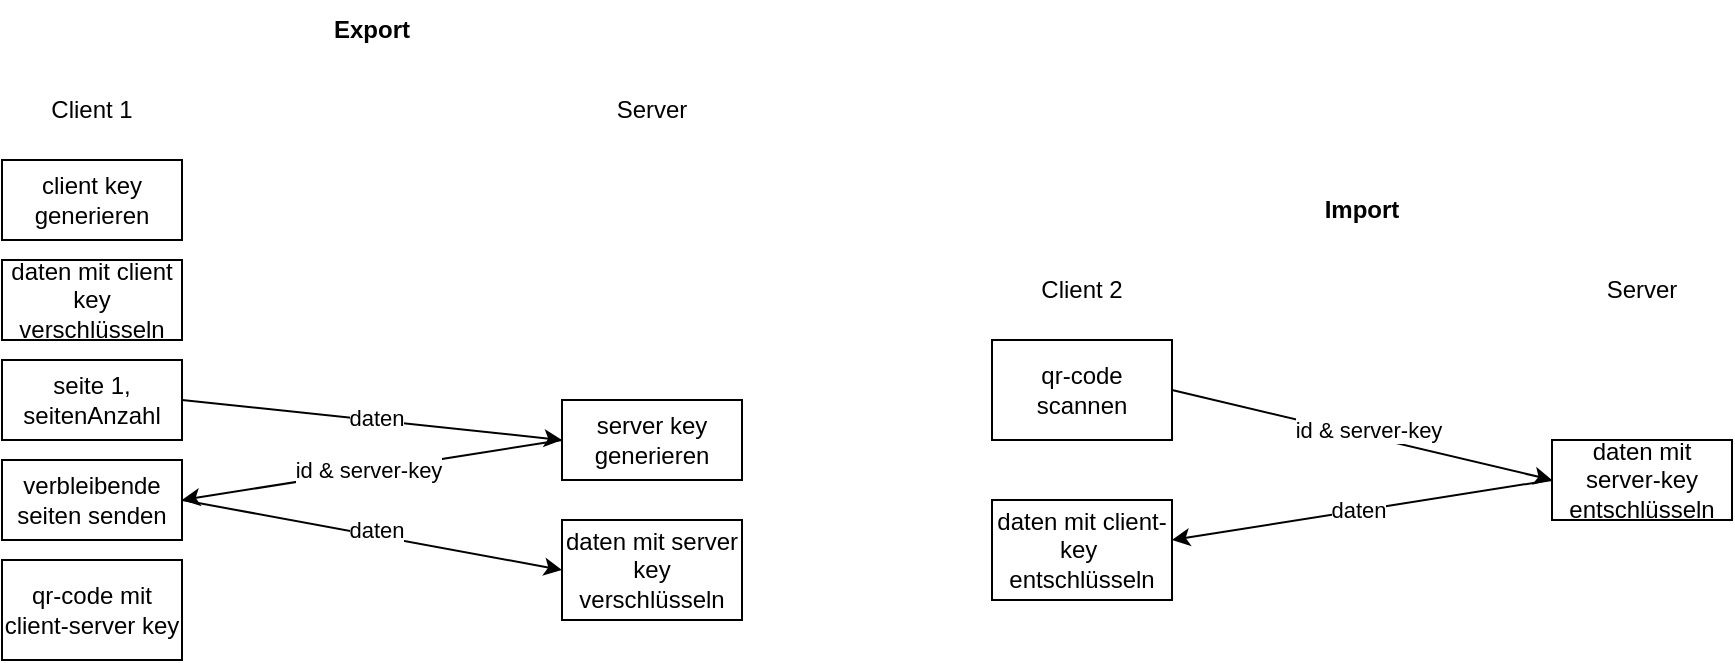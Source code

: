 <mxfile version="18.0.2"><diagram id="TvFOWpxEFgS4a_StZ9MY" name="Page-1"><mxGraphModel dx="730" dy="485" grid="1" gridSize="10" guides="1" tooltips="1" connect="1" arrows="1" fold="1" page="1" pageScale="1" pageWidth="850" pageHeight="1100" math="0" shadow="0"><root><mxCell id="0"/><mxCell id="1" parent="0"/><mxCell id="S2rr3iiQJ77iLmDz4qjH-1" value="Server" style="text;html=1;strokeColor=none;fillColor=none;align=center;verticalAlign=middle;whiteSpace=wrap;rounded=0;" vertex="1" parent="1"><mxGeometry x="590" y="360" width="60" height="30" as="geometry"/></mxCell><mxCell id="S2rr3iiQJ77iLmDz4qjH-2" value="Client 1" style="text;html=1;strokeColor=none;fillColor=none;align=center;verticalAlign=middle;whiteSpace=wrap;rounded=0;" vertex="1" parent="1"><mxGeometry x="310" y="360" width="60" height="30" as="geometry"/></mxCell><mxCell id="S2rr3iiQJ77iLmDz4qjH-7" value="" style="endArrow=classic;html=1;rounded=0;exitX=0;exitY=0.5;exitDx=0;exitDy=0;entryX=1;entryY=0.5;entryDx=0;entryDy=0;" edge="1" parent="1" source="S2rr3iiQJ77iLmDz4qjH-41" target="S2rr3iiQJ77iLmDz4qjH-24"><mxGeometry width="50" height="50" relative="1" as="geometry"><mxPoint x="600" y="580" as="sourcePoint"/><mxPoint x="390" y="600" as="targetPoint"/></mxGeometry></mxCell><mxCell id="S2rr3iiQJ77iLmDz4qjH-8" value="id &amp;amp; server-key" style="edgeLabel;html=1;align=center;verticalAlign=middle;resizable=0;points=[];" vertex="1" connectable="0" parent="S2rr3iiQJ77iLmDz4qjH-7"><mxGeometry x="-0.075" y="1" relative="1" as="geometry"><mxPoint x="-9" as="offset"/></mxGeometry></mxCell><mxCell id="S2rr3iiQJ77iLmDz4qjH-13" value="Client 2" style="text;html=1;strokeColor=none;fillColor=none;align=center;verticalAlign=middle;whiteSpace=wrap;rounded=0;" vertex="1" parent="1"><mxGeometry x="805" y="450" width="60" height="30" as="geometry"/></mxCell><mxCell id="S2rr3iiQJ77iLmDz4qjH-14" value="Server" style="text;html=1;strokeColor=none;fillColor=none;align=center;verticalAlign=middle;whiteSpace=wrap;rounded=0;" vertex="1" parent="1"><mxGeometry x="1085" y="450" width="60" height="30" as="geometry"/></mxCell><mxCell id="S2rr3iiQJ77iLmDz4qjH-20" value="client key generieren" style="rounded=0;whiteSpace=wrap;html=1;" vertex="1" parent="1"><mxGeometry x="295" y="400" width="90" height="40" as="geometry"/></mxCell><mxCell id="S2rr3iiQJ77iLmDz4qjH-23" value="daten mit server key verschlüsseln" style="rounded=0;whiteSpace=wrap;html=1;" vertex="1" parent="1"><mxGeometry x="575" y="580" width="90" height="50" as="geometry"/></mxCell><mxCell id="S2rr3iiQJ77iLmDz4qjH-24" value="verbleibende seiten senden" style="rounded=0;whiteSpace=wrap;html=1;" vertex="1" parent="1"><mxGeometry x="295" y="550" width="90" height="40" as="geometry"/></mxCell><mxCell id="S2rr3iiQJ77iLmDz4qjH-25" value="Export" style="text;html=1;strokeColor=none;fillColor=none;align=center;verticalAlign=middle;whiteSpace=wrap;rounded=0;fontStyle=1" vertex="1" parent="1"><mxGeometry x="450" y="320" width="60" height="30" as="geometry"/></mxCell><mxCell id="S2rr3iiQJ77iLmDz4qjH-26" value="Import" style="text;html=1;strokeColor=none;fillColor=none;align=center;verticalAlign=middle;whiteSpace=wrap;rounded=0;fontStyle=1" vertex="1" parent="1"><mxGeometry x="945" y="410" width="60" height="30" as="geometry"/></mxCell><mxCell id="S2rr3iiQJ77iLmDz4qjH-27" value="qr-code scannen" style="rounded=0;whiteSpace=wrap;html=1;" vertex="1" parent="1"><mxGeometry x="790" y="490" width="90" height="50" as="geometry"/></mxCell><mxCell id="S2rr3iiQJ77iLmDz4qjH-28" value="d" style="endArrow=classic;html=1;rounded=0;exitX=1;exitY=0.5;exitDx=0;exitDy=0;entryX=0;entryY=0.5;entryDx=0;entryDy=0;" edge="1" parent="1" source="S2rr3iiQJ77iLmDz4qjH-27" target="S2rr3iiQJ77iLmDz4qjH-31"><mxGeometry width="50" height="50" relative="1" as="geometry"><mxPoint x="895" y="510" as="sourcePoint"/><mxPoint x="1065" y="560" as="targetPoint"/></mxGeometry></mxCell><mxCell id="S2rr3iiQJ77iLmDz4qjH-29" value="id &amp;amp; server-key" style="edgeLabel;html=1;align=center;verticalAlign=middle;resizable=0;points=[];" vertex="1" connectable="0" parent="S2rr3iiQJ77iLmDz4qjH-28"><mxGeometry x="-0.075" y="1" relative="1" as="geometry"><mxPoint x="9" as="offset"/></mxGeometry></mxCell><mxCell id="S2rr3iiQJ77iLmDz4qjH-31" value="daten mit server-key entschlüsseln" style="rounded=0;whiteSpace=wrap;html=1;" vertex="1" parent="1"><mxGeometry x="1070" y="540" width="90" height="40" as="geometry"/></mxCell><mxCell id="S2rr3iiQJ77iLmDz4qjH-34" value="" style="endArrow=classic;html=1;rounded=0;exitX=0;exitY=0.5;exitDx=0;exitDy=0;entryX=1;entryY=0.5;entryDx=0;entryDy=0;" edge="1" parent="1"><mxGeometry width="50" height="50" relative="1" as="geometry"><mxPoint x="1070" y="560" as="sourcePoint"/><mxPoint x="880" y="590" as="targetPoint"/></mxGeometry></mxCell><mxCell id="S2rr3iiQJ77iLmDz4qjH-35" value="daten" style="edgeLabel;html=1;align=center;verticalAlign=middle;resizable=0;points=[];" vertex="1" connectable="0" parent="S2rr3iiQJ77iLmDz4qjH-34"><mxGeometry x="-0.075" y="1" relative="1" as="geometry"><mxPoint x="-9" as="offset"/></mxGeometry></mxCell><mxCell id="S2rr3iiQJ77iLmDz4qjH-36" value="daten mit client-key&amp;nbsp; entschlüsseln" style="rounded=0;whiteSpace=wrap;html=1;" vertex="1" parent="1"><mxGeometry x="790" y="570" width="90" height="50" as="geometry"/></mxCell><mxCell id="S2rr3iiQJ77iLmDz4qjH-37" value="seite 1,&lt;br&gt;seitenAnzahl" style="rounded=0;whiteSpace=wrap;html=1;" vertex="1" parent="1"><mxGeometry x="295" y="500" width="90" height="40" as="geometry"/></mxCell><mxCell id="S2rr3iiQJ77iLmDz4qjH-39" value="d" style="endArrow=classic;html=1;rounded=0;exitX=1;exitY=0.5;exitDx=0;exitDy=0;entryX=0;entryY=0.5;entryDx=0;entryDy=0;" edge="1" parent="1" source="S2rr3iiQJ77iLmDz4qjH-37" target="S2rr3iiQJ77iLmDz4qjH-41"><mxGeometry width="50" height="50" relative="1" as="geometry"><mxPoint x="385" y="460" as="sourcePoint"/><mxPoint x="560" y="500" as="targetPoint"/></mxGeometry></mxCell><mxCell id="S2rr3iiQJ77iLmDz4qjH-40" value="daten" style="edgeLabel;html=1;align=center;verticalAlign=middle;resizable=0;points=[];" vertex="1" connectable="0" parent="S2rr3iiQJ77iLmDz4qjH-39"><mxGeometry x="-0.075" y="1" relative="1" as="geometry"><mxPoint x="9" as="offset"/></mxGeometry></mxCell><mxCell id="S2rr3iiQJ77iLmDz4qjH-41" value="server key generieren" style="rounded=0;whiteSpace=wrap;html=1;" vertex="1" parent="1"><mxGeometry x="575" y="520" width="90" height="40" as="geometry"/></mxCell><mxCell id="S2rr3iiQJ77iLmDz4qjH-42" value="daten mit client key verschlüsseln" style="rounded=0;whiteSpace=wrap;html=1;" vertex="1" parent="1"><mxGeometry x="295" y="450" width="90" height="40" as="geometry"/></mxCell><mxCell id="S2rr3iiQJ77iLmDz4qjH-45" value="qr-code mit client-server key" style="rounded=0;whiteSpace=wrap;html=1;" vertex="1" parent="1"><mxGeometry x="295" y="600" width="90" height="50" as="geometry"/></mxCell><mxCell id="S2rr3iiQJ77iLmDz4qjH-47" value="d" style="endArrow=classic;html=1;rounded=0;exitX=1;exitY=0.5;exitDx=0;exitDy=0;entryX=0;entryY=0.5;entryDx=0;entryDy=0;" edge="1" parent="1" target="S2rr3iiQJ77iLmDz4qjH-23"><mxGeometry width="50" height="50" relative="1" as="geometry"><mxPoint x="385" y="570" as="sourcePoint"/><mxPoint x="575" y="590" as="targetPoint"/></mxGeometry></mxCell><mxCell id="S2rr3iiQJ77iLmDz4qjH-48" value="daten" style="edgeLabel;html=1;align=center;verticalAlign=middle;resizable=0;points=[];" vertex="1" connectable="0" parent="S2rr3iiQJ77iLmDz4qjH-47"><mxGeometry x="-0.075" y="1" relative="1" as="geometry"><mxPoint x="9" as="offset"/></mxGeometry></mxCell></root></mxGraphModel></diagram></mxfile>